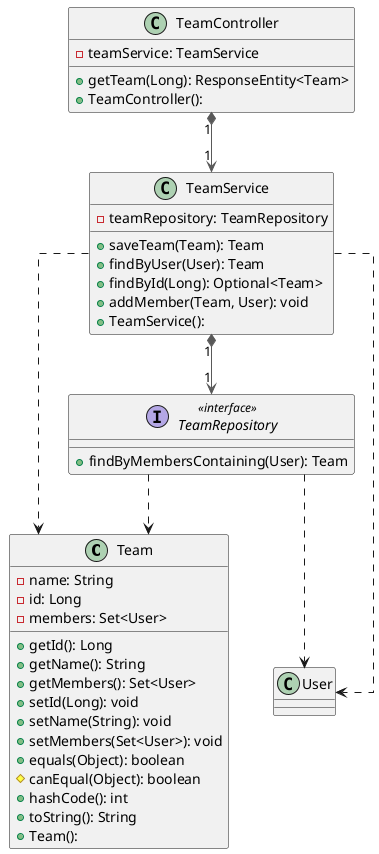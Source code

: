 @startuml

'!theme plain
top to bottom direction
skinparam linetype ortho

class Team {
  - name: String
  - id: Long
  - members: Set<User>
  + getId(): Long
  + getName(): String
  + getMembers(): Set<User>
  + setId(Long): void
  + setName(String): void
  + setMembers(Set<User>): void
  + equals(Object): boolean
  # canEqual(Object): boolean
  + hashCode(): int
  + toString(): String
  + Team(): 
}
class TeamController {
  - teamService: TeamService
  + getTeam(Long): ResponseEntity<Team>
  + TeamController(): 
}
interface TeamRepository << interface >> {
  + findByMembersContaining(User): Team
}
class TeamService {
  - teamRepository: TeamRepository
  + saveTeam(Team): Team
  + findByUser(User): Team
  + findById(Long): Optional<Team>
  + addMember(Team, User): void
  + TeamService(): 
}

TeamController "1" *-[#595959,plain]-> "1" TeamService
TeamService ..> User
TeamService ..> Team
TeamService    "1" *-[#595959,plain]-> "1" TeamRepository
TeamRepository ..> User
TeamRepository ..> Team
@enduml
